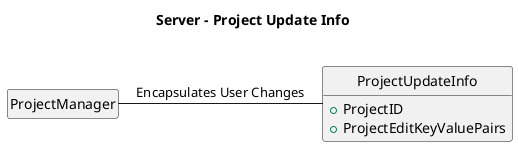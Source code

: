 @startuml
hide circle
hide empty members

Title <b>Server - Project Update Info</b>\n

class "ProjectManager" as sqpm
class "ProjectUpdateInfo" as sqpui{
	+ProjectID
	+ProjectEditKeyValuePairs
	}

sqpm - sqpui : Encapsulates User Changes


@enduml